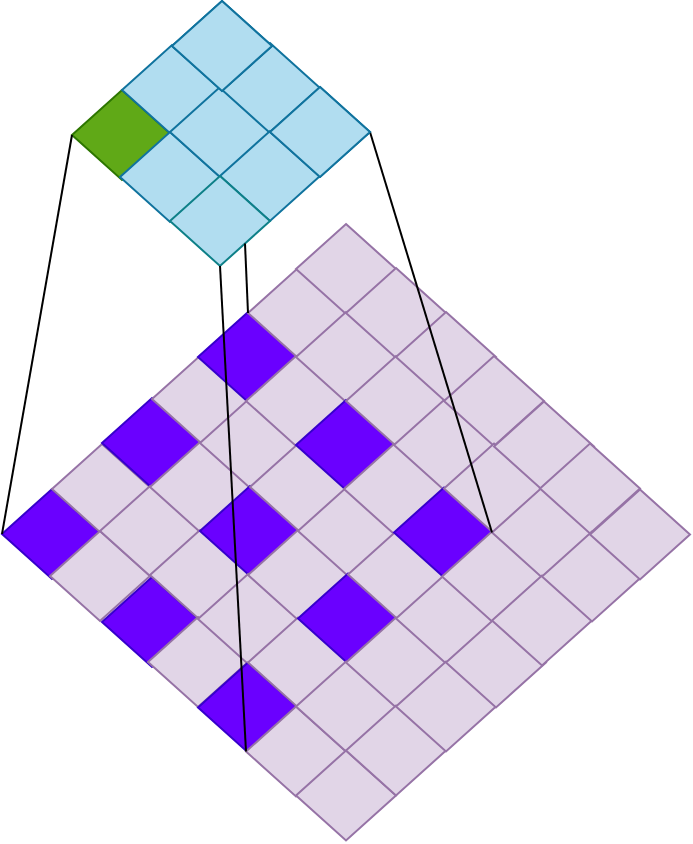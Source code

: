 <mxfile version="15.5.1" type="github">
  <diagram id="MVuf8pNLa-BF9CEi2e3T" name="Page-1">
    <mxGraphModel dx="1038" dy="491" grid="1" gridSize="10" guides="1" tooltips="1" connect="1" arrows="1" fold="1" page="1" pageScale="1" pageWidth="827" pageHeight="1169" math="0" shadow="0">
      <root>
        <mxCell id="0" />
        <mxCell id="1" parent="0" />
        <mxCell id="bAUgaFVrUQ5Yr3my2_6d-3" value="" style="rhombus;whiteSpace=wrap;html=1;fillColor=#6a00ff;strokeColor=#3700CC;fontColor=#ffffff;" vertex="1" parent="1">
          <mxGeometry x="225" y="253.5" width="50" height="45" as="geometry" />
        </mxCell>
        <mxCell id="bAUgaFVrUQ5Yr3my2_6d-4" value="" style="rhombus;whiteSpace=wrap;html=1;fillColor=#e1d5e7;strokeColor=#9673a6;" vertex="1" parent="1">
          <mxGeometry x="250" y="231" width="50" height="45" as="geometry" />
        </mxCell>
        <mxCell id="bAUgaFVrUQ5Yr3my2_6d-5" value="" style="rhombus;whiteSpace=wrap;html=1;fillColor=#6a00ff;strokeColor=#3700CC;fontColor=#ffffff;" vertex="1" parent="1">
          <mxGeometry x="275" y="208" width="50" height="45" as="geometry" />
        </mxCell>
        <mxCell id="bAUgaFVrUQ5Yr3my2_6d-6" value="" style="rhombus;whiteSpace=wrap;html=1;fillColor=#e1d5e7;strokeColor=#9673a6;" vertex="1" parent="1">
          <mxGeometry x="300" y="186" width="50" height="45" as="geometry" />
        </mxCell>
        <mxCell id="bAUgaFVrUQ5Yr3my2_6d-7" value="" style="rhombus;whiteSpace=wrap;html=1;fillColor=#6a00ff;strokeColor=#3700CC;fontColor=#ffffff;" vertex="1" parent="1">
          <mxGeometry x="323" y="165" width="50" height="45" as="geometry" />
        </mxCell>
        <mxCell id="bAUgaFVrUQ5Yr3my2_6d-8" value="" style="rhombus;whiteSpace=wrap;html=1;fillColor=#e1d5e7;strokeColor=#9673a6;" vertex="1" parent="1">
          <mxGeometry x="348" y="143" width="50" height="45" as="geometry" />
        </mxCell>
        <mxCell id="bAUgaFVrUQ5Yr3my2_6d-9" value="" style="rhombus;whiteSpace=wrap;html=1;fillColor=#e1d5e7;strokeColor=#9673a6;" vertex="1" parent="1">
          <mxGeometry x="372" y="121" width="50" height="45" as="geometry" />
        </mxCell>
        <mxCell id="bAUgaFVrUQ5Yr3my2_6d-10" value="" style="rhombus;whiteSpace=wrap;html=1;fillColor=#e1d5e7;strokeColor=#9673a6;" vertex="1" parent="1">
          <mxGeometry x="249" y="274.5" width="50" height="45" as="geometry" />
        </mxCell>
        <mxCell id="bAUgaFVrUQ5Yr3my2_6d-11" value="" style="rhombus;whiteSpace=wrap;html=1;fillColor=#e1d5e7;strokeColor=#9673a6;" vertex="1" parent="1">
          <mxGeometry x="274" y="252" width="50" height="45" as="geometry" />
        </mxCell>
        <mxCell id="bAUgaFVrUQ5Yr3my2_6d-12" value="" style="rhombus;whiteSpace=wrap;html=1;fillColor=#e1d5e7;strokeColor=#9673a6;" vertex="1" parent="1">
          <mxGeometry x="299" y="230" width="50" height="45" as="geometry" />
        </mxCell>
        <mxCell id="bAUgaFVrUQ5Yr3my2_6d-13" value="" style="rhombus;whiteSpace=wrap;html=1;fillColor=#e1d5e7;strokeColor=#9673a6;" vertex="1" parent="1">
          <mxGeometry x="324" y="208" width="50" height="45" as="geometry" />
        </mxCell>
        <mxCell id="bAUgaFVrUQ5Yr3my2_6d-14" value="" style="rhombus;whiteSpace=wrap;html=1;fillColor=#e1d5e7;strokeColor=#9673a6;" vertex="1" parent="1">
          <mxGeometry x="347" y="187" width="50" height="45" as="geometry" />
        </mxCell>
        <mxCell id="bAUgaFVrUQ5Yr3my2_6d-15" value="" style="rhombus;whiteSpace=wrap;html=1;fillColor=#e1d5e7;strokeColor=#9673a6;" vertex="1" parent="1">
          <mxGeometry x="372" y="165" width="50" height="45" as="geometry" />
        </mxCell>
        <mxCell id="bAUgaFVrUQ5Yr3my2_6d-16" value="" style="rhombus;whiteSpace=wrap;html=1;fillColor=#e1d5e7;strokeColor=#9673a6;" vertex="1" parent="1">
          <mxGeometry x="397" y="143" width="50" height="45" as="geometry" />
        </mxCell>
        <mxCell id="bAUgaFVrUQ5Yr3my2_6d-17" value="" style="rhombus;whiteSpace=wrap;html=1;fillColor=#6a00ff;strokeColor=#3700CC;fontColor=#ffffff;" vertex="1" parent="1">
          <mxGeometry x="275" y="297.5" width="50" height="45" as="geometry" />
        </mxCell>
        <mxCell id="bAUgaFVrUQ5Yr3my2_6d-18" value="" style="rhombus;whiteSpace=wrap;html=1;fillColor=#e1d5e7;strokeColor=#9673a6;" vertex="1" parent="1">
          <mxGeometry x="299" y="274" width="50" height="45" as="geometry" />
        </mxCell>
        <mxCell id="bAUgaFVrUQ5Yr3my2_6d-19" value="" style="rhombus;whiteSpace=wrap;html=1;fillColor=#6a00ff;strokeColor=#3700CC;fontColor=#ffffff;" vertex="1" parent="1">
          <mxGeometry x="324" y="252" width="50" height="45" as="geometry" />
        </mxCell>
        <mxCell id="bAUgaFVrUQ5Yr3my2_6d-20" value="" style="rhombus;whiteSpace=wrap;html=1;fillColor=#e1d5e7;strokeColor=#9673a6;" vertex="1" parent="1">
          <mxGeometry x="349" y="230" width="50" height="45" as="geometry" />
        </mxCell>
        <mxCell id="bAUgaFVrUQ5Yr3my2_6d-21" value="" style="rhombus;whiteSpace=wrap;html=1;fillColor=#6a00ff;strokeColor=#3700CC;fontColor=#ffffff;" vertex="1" parent="1">
          <mxGeometry x="372" y="209" width="50" height="45" as="geometry" />
        </mxCell>
        <mxCell id="bAUgaFVrUQ5Yr3my2_6d-22" value="" style="rhombus;whiteSpace=wrap;html=1;fillColor=#e1d5e7;strokeColor=#9673a6;" vertex="1" parent="1">
          <mxGeometry x="397" y="187" width="50" height="45" as="geometry" />
        </mxCell>
        <mxCell id="bAUgaFVrUQ5Yr3my2_6d-23" value="" style="rhombus;whiteSpace=wrap;html=1;fillColor=#e1d5e7;strokeColor=#9673a6;" vertex="1" parent="1">
          <mxGeometry x="422" y="165" width="50" height="45" as="geometry" />
        </mxCell>
        <mxCell id="bAUgaFVrUQ5Yr3my2_6d-24" value="" style="rhombus;whiteSpace=wrap;html=1;fillColor=#e1d5e7;strokeColor=#9673a6;" vertex="1" parent="1">
          <mxGeometry x="298" y="317.5" width="50" height="45" as="geometry" />
        </mxCell>
        <mxCell id="bAUgaFVrUQ5Yr3my2_6d-25" value="" style="rhombus;whiteSpace=wrap;html=1;fillColor=#e1d5e7;strokeColor=#9673a6;" vertex="1" parent="1">
          <mxGeometry x="323" y="296" width="50" height="45" as="geometry" />
        </mxCell>
        <mxCell id="bAUgaFVrUQ5Yr3my2_6d-26" value="" style="rhombus;whiteSpace=wrap;html=1;fillColor=#e1d5e7;strokeColor=#9673a6;" vertex="1" parent="1">
          <mxGeometry x="348" y="274" width="50" height="45" as="geometry" />
        </mxCell>
        <mxCell id="bAUgaFVrUQ5Yr3my2_6d-27" value="" style="rhombus;whiteSpace=wrap;html=1;fillColor=#e1d5e7;strokeColor=#9673a6;" vertex="1" parent="1">
          <mxGeometry x="373" y="252" width="50" height="45" as="geometry" />
        </mxCell>
        <mxCell id="bAUgaFVrUQ5Yr3my2_6d-28" value="" style="rhombus;whiteSpace=wrap;html=1;fillColor=#e1d5e7;strokeColor=#9673a6;" vertex="1" parent="1">
          <mxGeometry x="396" y="231" width="50" height="45" as="geometry" />
        </mxCell>
        <mxCell id="bAUgaFVrUQ5Yr3my2_6d-29" value="" style="rhombus;whiteSpace=wrap;html=1;fillColor=#e1d5e7;strokeColor=#9673a6;" vertex="1" parent="1">
          <mxGeometry x="421" y="209" width="50" height="45" as="geometry" />
        </mxCell>
        <mxCell id="bAUgaFVrUQ5Yr3my2_6d-30" value="" style="rhombus;whiteSpace=wrap;html=1;fillColor=#e1d5e7;strokeColor=#9673a6;" vertex="1" parent="1">
          <mxGeometry x="446" y="187" width="50" height="45" as="geometry" />
        </mxCell>
        <mxCell id="bAUgaFVrUQ5Yr3my2_6d-31" value="" style="rhombus;whiteSpace=wrap;html=1;fillColor=#6a00ff;strokeColor=#3700CC;fontColor=#ffffff;" vertex="1" parent="1">
          <mxGeometry x="323" y="340.25" width="50" height="45" as="geometry" />
        </mxCell>
        <mxCell id="bAUgaFVrUQ5Yr3my2_6d-32" value="" style="rhombus;whiteSpace=wrap;html=1;fillColor=#e1d5e7;strokeColor=#9673a6;" vertex="1" parent="1">
          <mxGeometry x="348" y="317.75" width="50" height="45" as="geometry" />
        </mxCell>
        <mxCell id="bAUgaFVrUQ5Yr3my2_6d-33" value="" style="rhombus;whiteSpace=wrap;html=1;fillColor=#6a00ff;strokeColor=#3700CC;fontColor=#ffffff;" vertex="1" parent="1">
          <mxGeometry x="373" y="295.75" width="50" height="45" as="geometry" />
        </mxCell>
        <mxCell id="bAUgaFVrUQ5Yr3my2_6d-34" value="" style="rhombus;whiteSpace=wrap;html=1;fillColor=#e1d5e7;strokeColor=#9673a6;" vertex="1" parent="1">
          <mxGeometry x="398" y="273.75" width="50" height="45" as="geometry" />
        </mxCell>
        <mxCell id="bAUgaFVrUQ5Yr3my2_6d-35" value="" style="rhombus;whiteSpace=wrap;html=1;fillColor=#6a00ff;strokeColor=#3700CC;fontColor=#ffffff;" vertex="1" parent="1">
          <mxGeometry x="421" y="252.75" width="50" height="45" as="geometry" />
        </mxCell>
        <mxCell id="bAUgaFVrUQ5Yr3my2_6d-36" value="" style="rhombus;whiteSpace=wrap;html=1;fillColor=#e1d5e7;strokeColor=#9673a6;" vertex="1" parent="1">
          <mxGeometry x="446" y="230.75" width="50" height="45" as="geometry" />
        </mxCell>
        <mxCell id="bAUgaFVrUQ5Yr3my2_6d-37" value="" style="rhombus;whiteSpace=wrap;html=1;fillColor=#e1d5e7;strokeColor=#9673a6;" vertex="1" parent="1">
          <mxGeometry x="471" y="209.75" width="50" height="45" as="geometry" />
        </mxCell>
        <mxCell id="bAUgaFVrUQ5Yr3my2_6d-38" value="" style="rhombus;whiteSpace=wrap;html=1;fillColor=#e1d5e7;strokeColor=#9673a6;" vertex="1" parent="1">
          <mxGeometry x="347" y="362.25" width="50" height="45" as="geometry" />
        </mxCell>
        <mxCell id="bAUgaFVrUQ5Yr3my2_6d-39" value="" style="rhombus;whiteSpace=wrap;html=1;fillColor=#e1d5e7;strokeColor=#9673a6;" vertex="1" parent="1">
          <mxGeometry x="372" y="339.75" width="50" height="45" as="geometry" />
        </mxCell>
        <mxCell id="bAUgaFVrUQ5Yr3my2_6d-40" value="" style="rhombus;whiteSpace=wrap;html=1;fillColor=#e1d5e7;strokeColor=#9673a6;" vertex="1" parent="1">
          <mxGeometry x="397" y="317.75" width="50" height="45" as="geometry" />
        </mxCell>
        <mxCell id="bAUgaFVrUQ5Yr3my2_6d-41" value="" style="rhombus;whiteSpace=wrap;html=1;fillColor=#e1d5e7;strokeColor=#9673a6;" vertex="1" parent="1">
          <mxGeometry x="422" y="295.75" width="50" height="45" as="geometry" />
        </mxCell>
        <mxCell id="bAUgaFVrUQ5Yr3my2_6d-42" value="" style="rhombus;whiteSpace=wrap;html=1;fillColor=#e1d5e7;strokeColor=#9673a6;" vertex="1" parent="1">
          <mxGeometry x="445" y="274.75" width="50" height="45" as="geometry" />
        </mxCell>
        <mxCell id="bAUgaFVrUQ5Yr3my2_6d-43" value="" style="rhombus;whiteSpace=wrap;html=1;fillColor=#e1d5e7;strokeColor=#9673a6;" vertex="1" parent="1">
          <mxGeometry x="470" y="252.75" width="50" height="45" as="geometry" />
        </mxCell>
        <mxCell id="bAUgaFVrUQ5Yr3my2_6d-44" value="" style="rhombus;whiteSpace=wrap;html=1;fillColor=#e1d5e7;strokeColor=#9673a6;" vertex="1" parent="1">
          <mxGeometry x="494" y="230.75" width="50" height="45" as="geometry" />
        </mxCell>
        <mxCell id="bAUgaFVrUQ5Yr3my2_6d-45" value="" style="rhombus;whiteSpace=wrap;html=1;fillColor=#e1d5e7;strokeColor=#9673a6;" vertex="1" parent="1">
          <mxGeometry x="372" y="384.25" width="50" height="45" as="geometry" />
        </mxCell>
        <mxCell id="bAUgaFVrUQ5Yr3my2_6d-46" value="" style="rhombus;whiteSpace=wrap;html=1;fillColor=#e1d5e7;strokeColor=#9673a6;" vertex="1" parent="1">
          <mxGeometry x="397" y="361.75" width="50" height="45" as="geometry" />
        </mxCell>
        <mxCell id="bAUgaFVrUQ5Yr3my2_6d-47" value="" style="rhombus;whiteSpace=wrap;html=1;fillColor=#e1d5e7;strokeColor=#9673a6;" vertex="1" parent="1">
          <mxGeometry x="422" y="339.75" width="50" height="45" as="geometry" />
        </mxCell>
        <mxCell id="bAUgaFVrUQ5Yr3my2_6d-48" value="" style="rhombus;whiteSpace=wrap;html=1;fillColor=#e1d5e7;strokeColor=#9673a6;" vertex="1" parent="1">
          <mxGeometry x="447" y="317.75" width="50" height="45" as="geometry" />
        </mxCell>
        <mxCell id="bAUgaFVrUQ5Yr3my2_6d-49" value="" style="rhombus;whiteSpace=wrap;html=1;fillColor=#e1d5e7;strokeColor=#9673a6;" vertex="1" parent="1">
          <mxGeometry x="470" y="296.75" width="50" height="45" as="geometry" />
        </mxCell>
        <mxCell id="bAUgaFVrUQ5Yr3my2_6d-50" value="" style="rhombus;whiteSpace=wrap;html=1;fillColor=#e1d5e7;strokeColor=#9673a6;" vertex="1" parent="1">
          <mxGeometry x="495" y="274.75" width="50" height="45" as="geometry" />
        </mxCell>
        <mxCell id="bAUgaFVrUQ5Yr3my2_6d-51" value="" style="rhombus;whiteSpace=wrap;html=1;fillColor=#e1d5e7;strokeColor=#9673a6;" vertex="1" parent="1">
          <mxGeometry x="519" y="253.75" width="50" height="45" as="geometry" />
        </mxCell>
        <mxCell id="bAUgaFVrUQ5Yr3my2_6d-88" value="" style="rhombus;whiteSpace=wrap;html=1;fillColor=#60a917;strokeColor=#2D7600;fontColor=#ffffff;" vertex="1" parent="1">
          <mxGeometry x="260" y="54" width="50" height="45" as="geometry" />
        </mxCell>
        <mxCell id="bAUgaFVrUQ5Yr3my2_6d-89" value="" style="rhombus;whiteSpace=wrap;html=1;fillColor=#B1DDF0;strokeColor=#10739e;" vertex="1" parent="1">
          <mxGeometry x="285" y="31.5" width="50" height="45" as="geometry" />
        </mxCell>
        <mxCell id="bAUgaFVrUQ5Yr3my2_6d-91" value="" style="rhombus;whiteSpace=wrap;html=1;fillColor=#B1DDF0;strokeColor=#10739e;" vertex="1" parent="1">
          <mxGeometry x="284" y="75" width="50" height="45" as="geometry" />
        </mxCell>
        <mxCell id="bAUgaFVrUQ5Yr3my2_6d-92" value="" style="rhombus;whiteSpace=wrap;html=1;fillColor=#b1ddf0;strokeColor=#10739e;" vertex="1" parent="1">
          <mxGeometry x="309" y="52.5" width="50" height="45" as="geometry" />
        </mxCell>
        <mxCell id="bAUgaFVrUQ5Yr3my2_6d-93" value="" style="rhombus;whiteSpace=wrap;html=1;fillColor=#B1DDF0;strokeColor=#10739e;" vertex="1" parent="1">
          <mxGeometry x="334" y="30.5" width="50" height="45" as="geometry" />
        </mxCell>
        <mxCell id="bAUgaFVrUQ5Yr3my2_6d-95" value="" style="rhombus;whiteSpace=wrap;html=1;fillColor=#B1DDF0;strokeColor=#10739e;" vertex="1" parent="1">
          <mxGeometry x="334" y="74.5" width="50" height="45" as="geometry" />
        </mxCell>
        <mxCell id="bAUgaFVrUQ5Yr3my2_6d-96" value="" style="rhombus;whiteSpace=wrap;html=1;fillColor=#b1ddf0;strokeColor=#10739e;" vertex="1" parent="1">
          <mxGeometry x="359" y="52.5" width="50" height="45" as="geometry" />
        </mxCell>
        <mxCell id="bAUgaFVrUQ5Yr3my2_6d-97" value="" style="rhombus;whiteSpace=wrap;html=1;fillColor=#B1DDF0;strokeColor=#0e8088;" vertex="1" parent="1">
          <mxGeometry x="309" y="97" width="50" height="45" as="geometry" />
        </mxCell>
        <mxCell id="bAUgaFVrUQ5Yr3my2_6d-98" value="" style="endArrow=none;html=1;rounded=0;entryX=0;entryY=0.5;entryDx=0;entryDy=0;exitX=0;exitY=0.5;exitDx=0;exitDy=0;" edge="1" parent="1" source="bAUgaFVrUQ5Yr3my2_6d-3" target="bAUgaFVrUQ5Yr3my2_6d-88">
          <mxGeometry width="50" height="50" relative="1" as="geometry">
            <mxPoint x="460" y="280" as="sourcePoint" />
            <mxPoint x="510" y="230" as="targetPoint" />
          </mxGeometry>
        </mxCell>
        <mxCell id="bAUgaFVrUQ5Yr3my2_6d-99" value="" style="endArrow=none;html=1;rounded=0;entryX=0.5;entryY=1;entryDx=0;entryDy=0;exitX=0;exitY=0.5;exitDx=0;exitDy=0;" edge="1" parent="1" source="bAUgaFVrUQ5Yr3my2_6d-38" target="bAUgaFVrUQ5Yr3my2_6d-97">
          <mxGeometry width="50" height="50" relative="1" as="geometry">
            <mxPoint x="460" y="280" as="sourcePoint" />
            <mxPoint x="510" y="230" as="targetPoint" />
          </mxGeometry>
        </mxCell>
        <mxCell id="bAUgaFVrUQ5Yr3my2_6d-100" value="" style="endArrow=none;html=1;rounded=0;entryX=1;entryY=0.5;entryDx=0;entryDy=0;exitX=0;exitY=0.5;exitDx=0;exitDy=0;" edge="1" parent="1" source="bAUgaFVrUQ5Yr3my2_6d-43" target="bAUgaFVrUQ5Yr3my2_6d-96">
          <mxGeometry width="50" height="50" relative="1" as="geometry">
            <mxPoint x="460" y="280" as="sourcePoint" />
            <mxPoint x="510" y="230" as="targetPoint" />
          </mxGeometry>
        </mxCell>
        <mxCell id="bAUgaFVrUQ5Yr3my2_6d-101" value="" style="endArrow=none;html=1;rounded=0;exitX=0;exitY=0.5;exitDx=0;exitDy=0;entryX=1;entryY=1;entryDx=0;entryDy=0;" edge="1" parent="1" source="bAUgaFVrUQ5Yr3my2_6d-8" target="bAUgaFVrUQ5Yr3my2_6d-97">
          <mxGeometry width="50" height="50" relative="1" as="geometry">
            <mxPoint x="460" y="280" as="sourcePoint" />
            <mxPoint x="340" y="150" as="targetPoint" />
          </mxGeometry>
        </mxCell>
        <mxCell id="bAUgaFVrUQ5Yr3my2_6d-102" value="" style="rhombus;whiteSpace=wrap;html=1;fillColor=#b1ddf0;strokeColor=#10739e;" vertex="1" parent="1">
          <mxGeometry x="310" y="9.5" width="50" height="45" as="geometry" />
        </mxCell>
        <mxCell id="bAUgaFVrUQ5Yr3my2_6d-103" value="" style="rhombus;whiteSpace=wrap;html=1;fillColor=#B1DDF0;strokeColor=#10739e;" vertex="1" parent="1">
          <mxGeometry x="359" y="52.5" width="50" height="45" as="geometry" />
        </mxCell>
        <mxCell id="bAUgaFVrUQ5Yr3my2_6d-104" value="" style="rhombus;whiteSpace=wrap;html=1;fillColor=#B1DDF0;strokeColor=#10739e;" vertex="1" parent="1">
          <mxGeometry x="310" y="9.5" width="50" height="45" as="geometry" />
        </mxCell>
      </root>
    </mxGraphModel>
  </diagram>
</mxfile>
